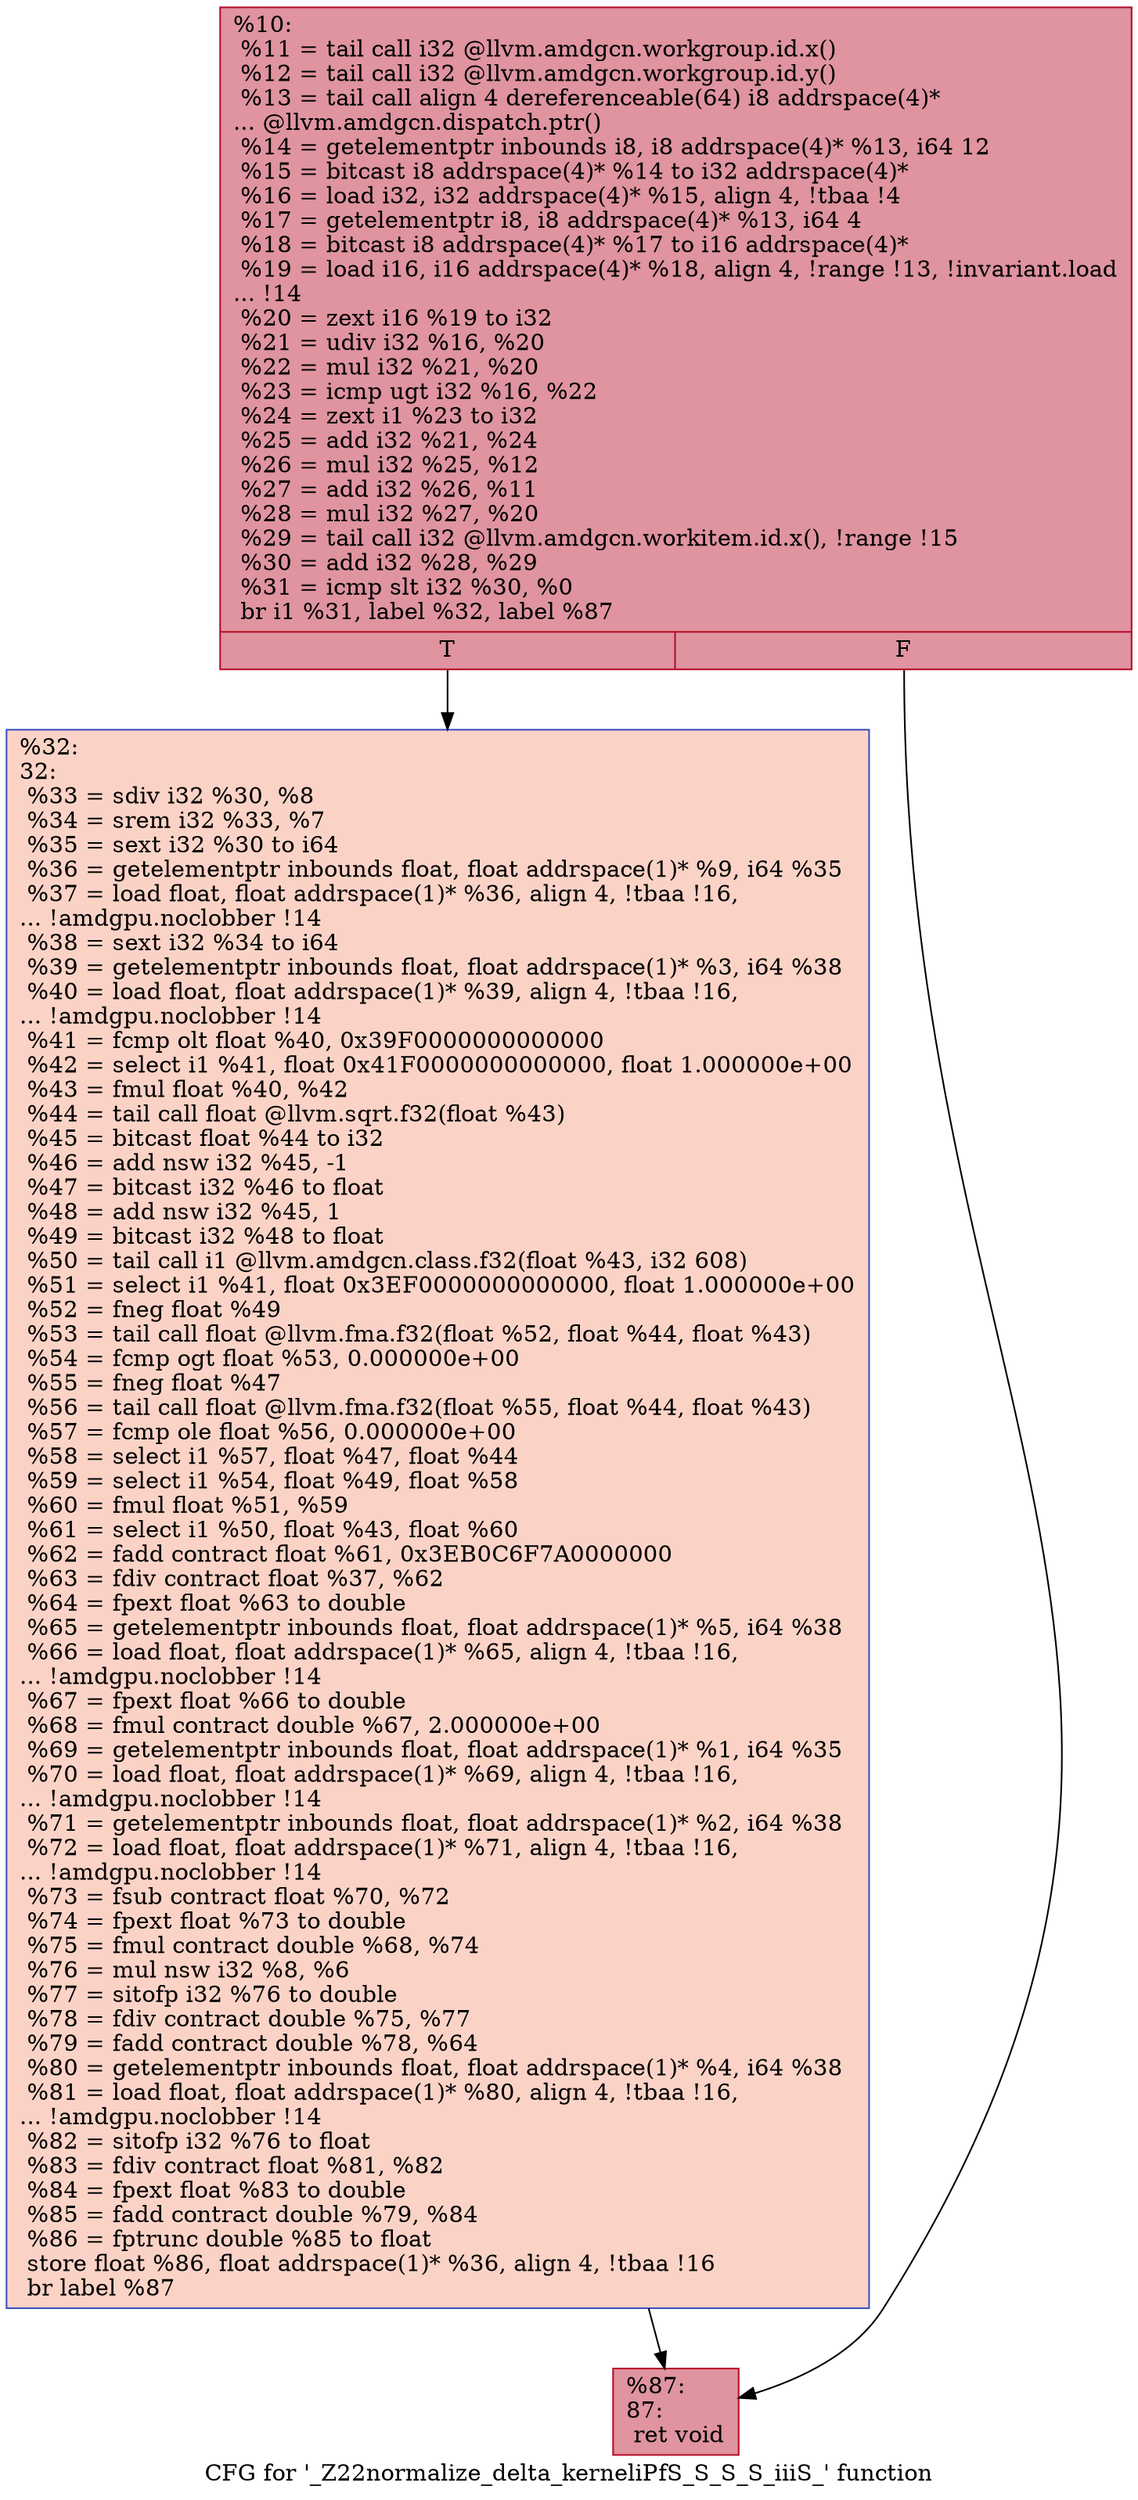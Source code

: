 digraph "CFG for '_Z22normalize_delta_kerneliPfS_S_S_S_iiiS_' function" {
	label="CFG for '_Z22normalize_delta_kerneliPfS_S_S_S_iiiS_' function";

	Node0x4aaa5e0 [shape=record,color="#b70d28ff", style=filled, fillcolor="#b70d2870",label="{%10:\l  %11 = tail call i32 @llvm.amdgcn.workgroup.id.x()\l  %12 = tail call i32 @llvm.amdgcn.workgroup.id.y()\l  %13 = tail call align 4 dereferenceable(64) i8 addrspace(4)*\l... @llvm.amdgcn.dispatch.ptr()\l  %14 = getelementptr inbounds i8, i8 addrspace(4)* %13, i64 12\l  %15 = bitcast i8 addrspace(4)* %14 to i32 addrspace(4)*\l  %16 = load i32, i32 addrspace(4)* %15, align 4, !tbaa !4\l  %17 = getelementptr i8, i8 addrspace(4)* %13, i64 4\l  %18 = bitcast i8 addrspace(4)* %17 to i16 addrspace(4)*\l  %19 = load i16, i16 addrspace(4)* %18, align 4, !range !13, !invariant.load\l... !14\l  %20 = zext i16 %19 to i32\l  %21 = udiv i32 %16, %20\l  %22 = mul i32 %21, %20\l  %23 = icmp ugt i32 %16, %22\l  %24 = zext i1 %23 to i32\l  %25 = add i32 %21, %24\l  %26 = mul i32 %25, %12\l  %27 = add i32 %26, %11\l  %28 = mul i32 %27, %20\l  %29 = tail call i32 @llvm.amdgcn.workitem.id.x(), !range !15\l  %30 = add i32 %28, %29\l  %31 = icmp slt i32 %30, %0\l  br i1 %31, label %32, label %87\l|{<s0>T|<s1>F}}"];
	Node0x4aaa5e0:s0 -> Node0x4aad9c0;
	Node0x4aaa5e0:s1 -> Node0x4aada50;
	Node0x4aad9c0 [shape=record,color="#3d50c3ff", style=filled, fillcolor="#f59c7d70",label="{%32:\l32:                                               \l  %33 = sdiv i32 %30, %8\l  %34 = srem i32 %33, %7\l  %35 = sext i32 %30 to i64\l  %36 = getelementptr inbounds float, float addrspace(1)* %9, i64 %35\l  %37 = load float, float addrspace(1)* %36, align 4, !tbaa !16,\l... !amdgpu.noclobber !14\l  %38 = sext i32 %34 to i64\l  %39 = getelementptr inbounds float, float addrspace(1)* %3, i64 %38\l  %40 = load float, float addrspace(1)* %39, align 4, !tbaa !16,\l... !amdgpu.noclobber !14\l  %41 = fcmp olt float %40, 0x39F0000000000000\l  %42 = select i1 %41, float 0x41F0000000000000, float 1.000000e+00\l  %43 = fmul float %40, %42\l  %44 = tail call float @llvm.sqrt.f32(float %43)\l  %45 = bitcast float %44 to i32\l  %46 = add nsw i32 %45, -1\l  %47 = bitcast i32 %46 to float\l  %48 = add nsw i32 %45, 1\l  %49 = bitcast i32 %48 to float\l  %50 = tail call i1 @llvm.amdgcn.class.f32(float %43, i32 608)\l  %51 = select i1 %41, float 0x3EF0000000000000, float 1.000000e+00\l  %52 = fneg float %49\l  %53 = tail call float @llvm.fma.f32(float %52, float %44, float %43)\l  %54 = fcmp ogt float %53, 0.000000e+00\l  %55 = fneg float %47\l  %56 = tail call float @llvm.fma.f32(float %55, float %44, float %43)\l  %57 = fcmp ole float %56, 0.000000e+00\l  %58 = select i1 %57, float %47, float %44\l  %59 = select i1 %54, float %49, float %58\l  %60 = fmul float %51, %59\l  %61 = select i1 %50, float %43, float %60\l  %62 = fadd contract float %61, 0x3EB0C6F7A0000000\l  %63 = fdiv contract float %37, %62\l  %64 = fpext float %63 to double\l  %65 = getelementptr inbounds float, float addrspace(1)* %5, i64 %38\l  %66 = load float, float addrspace(1)* %65, align 4, !tbaa !16,\l... !amdgpu.noclobber !14\l  %67 = fpext float %66 to double\l  %68 = fmul contract double %67, 2.000000e+00\l  %69 = getelementptr inbounds float, float addrspace(1)* %1, i64 %35\l  %70 = load float, float addrspace(1)* %69, align 4, !tbaa !16,\l... !amdgpu.noclobber !14\l  %71 = getelementptr inbounds float, float addrspace(1)* %2, i64 %38\l  %72 = load float, float addrspace(1)* %71, align 4, !tbaa !16,\l... !amdgpu.noclobber !14\l  %73 = fsub contract float %70, %72\l  %74 = fpext float %73 to double\l  %75 = fmul contract double %68, %74\l  %76 = mul nsw i32 %8, %6\l  %77 = sitofp i32 %76 to double\l  %78 = fdiv contract double %75, %77\l  %79 = fadd contract double %78, %64\l  %80 = getelementptr inbounds float, float addrspace(1)* %4, i64 %38\l  %81 = load float, float addrspace(1)* %80, align 4, !tbaa !16,\l... !amdgpu.noclobber !14\l  %82 = sitofp i32 %76 to float\l  %83 = fdiv contract float %81, %82\l  %84 = fpext float %83 to double\l  %85 = fadd contract double %79, %84\l  %86 = fptrunc double %85 to float\l  store float %86, float addrspace(1)* %36, align 4, !tbaa !16\l  br label %87\l}"];
	Node0x4aad9c0 -> Node0x4aada50;
	Node0x4aada50 [shape=record,color="#b70d28ff", style=filled, fillcolor="#b70d2870",label="{%87:\l87:                                               \l  ret void\l}"];
}

